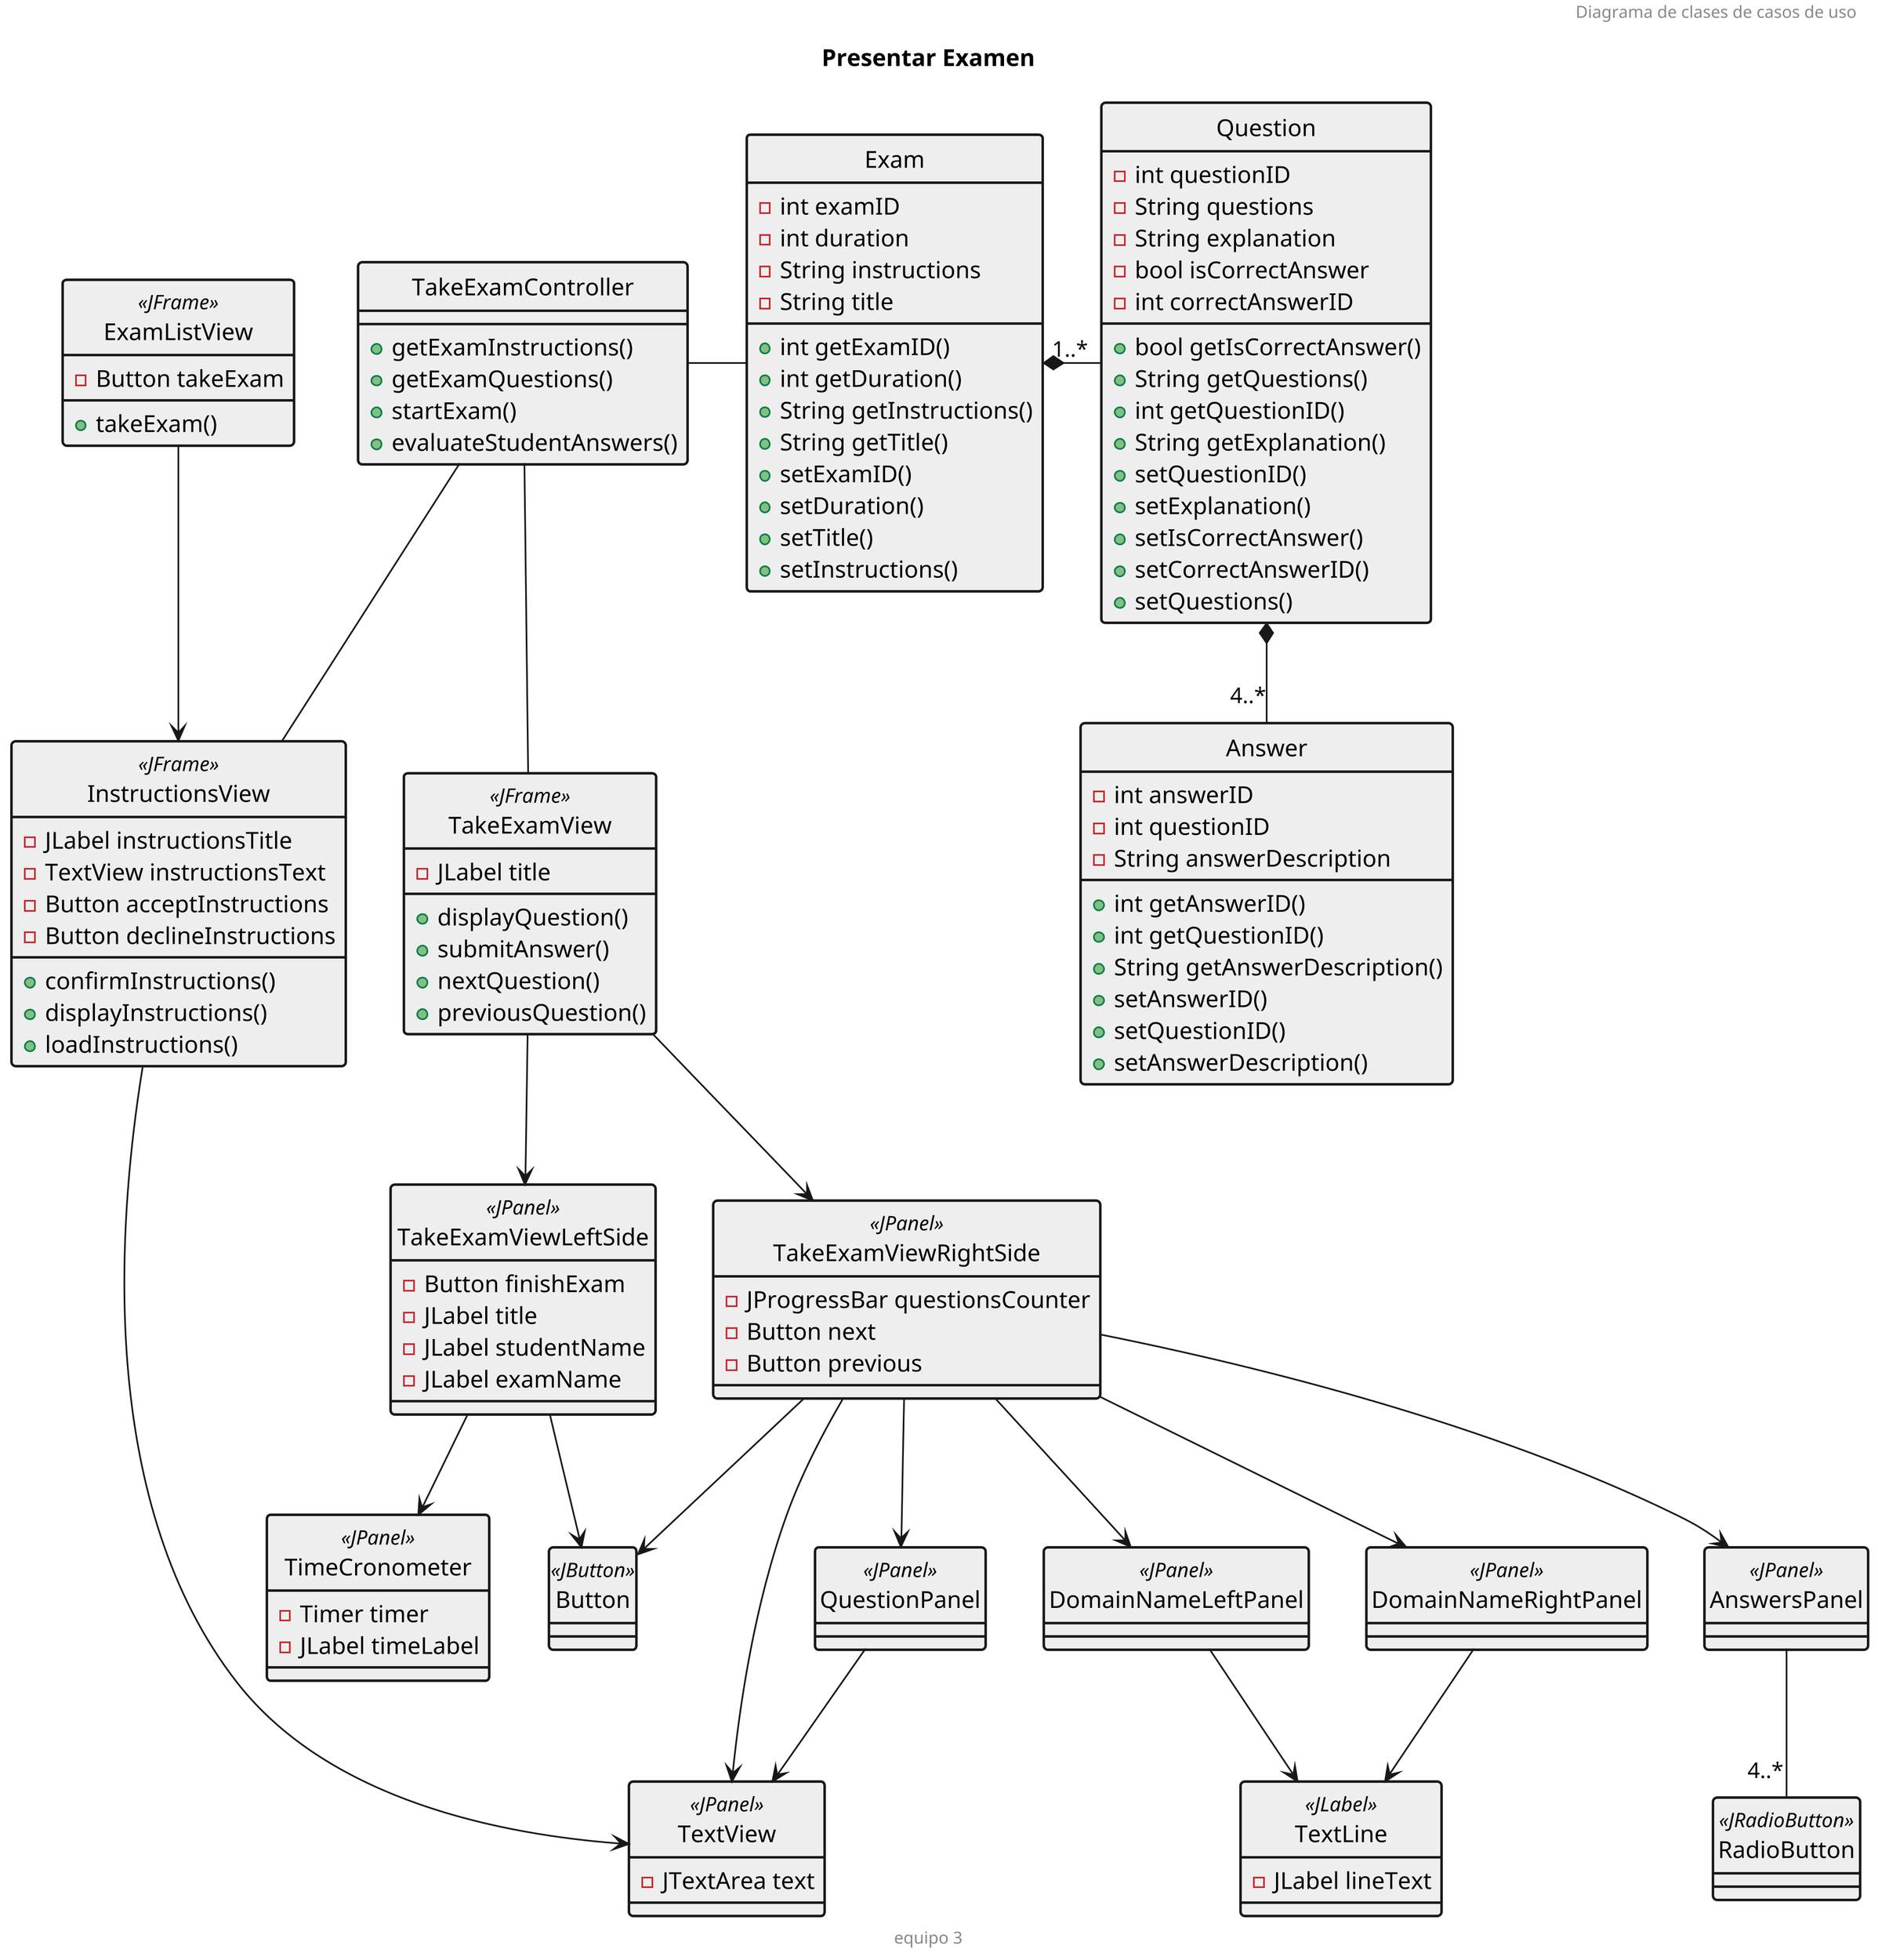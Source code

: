 @startuml "Diagrama de clases"
header Diagrama de clases de casos de uso
title  Presentar Examen 
footer equipo 3

skinparam style strictuml
skinparam ClassBackGroundColor EEEEEE
skinparam ClassBorderThickness 1.5
skinparam dpi 300

class ExamListView <<JFrame>>{
    -Button takeExam
    +takeExam()
}

class InstructionsView <<JFrame>>{
    -JLabel instructionsTitle
    -TextView instructionsText
    -Button acceptInstructions
    -Button declineInstructions
    +confirmInstructions()
    +displayInstructions()
    +loadInstructions()
}

class Button <<JButton>>{
}

class RadioButton <<JRadioButton>>{    
}

class TextView <<JPanel>>{
    -JTextArea text
}

class TextLine <<JLabel>>{
    -JLabel lineText
}

class TakeExamController{    
    +getExamInstructions()
    +getExamQuestions()
    +startExam()
    +evaluateStudentAnswers()
}

class TakeExamView <<JFrame>>{ 
    -JLabel title   
    +displayQuestion()
    +submitAnswer()
    +nextQuestion()
    +previousQuestion()
}

class TakeExamViewLeftSide <<JPanel>>{
    -Button finishExam
    -JLabel title
    -JLabel studentName
    -JLabel examName

}

class TimeCronometer <<JPanel>>{
    -Timer timer
    -JLabel timeLabel
}

class TakeExamViewRightSide <<JPanel>>{
    -JProgressBar questionsCounter
    -Button next
    -Button previous
}

class DomainNameLeftPanel<<JPanel>>{
}

class DomainNameRightPanel<<JPanel>>{
}

class QuestionPanel <<JPanel>>{
    
}

class AnswersPanel <<JPanel>>{

}

class Exam{
    -int examID
    -int duration
    -String instructions
    -String title
    +int getExamID()
    +int getDuration()
    +String getInstructions()
    +String getTitle()
    +setExamID()
    +setDuration()
    +setTitle()
    +setInstructions()
}

class Question{
    -int questionID
    -String questions
    -String explanation
    -bool isCorrectAnswer
    -int correctAnswerID
    +bool getIsCorrectAnswer()
    +String getQuestions()
    +int getQuestionID()
    +String getExplanation()
    +setQuestionID()
    +setExplanation()
    +setIsCorrectAnswer()
    +setCorrectAnswerID()
    +setQuestions()
}

class Answer{
    -int answerID
    -int questionID
    -String answerDescription
    +int getAnswerID()
    +int getQuestionID()
    +String getAnswerDescription()
    +setAnswerID()
    +setQuestionID()
    +setAnswerDescription() 
}

TakeExamController-Exam
TakeExamController--InstructionsView
ExamListView-down->InstructionsView
InstructionsView-->TextView
TakeExamController--TakeExamView
TakeExamView-->TakeExamViewLeftSide
TakeExamView-->TakeExamViewRightSide
TakeExamViewRightSide-->TextView
TakeExamViewRightSide-->QuestionPanel
TakeExamViewRightSide-->AnswersPanel
TakeExamViewRightSide-->DomainNameLeftPanel
TakeExamViewRightSide-->DomainNameRightPanel
TakeExamViewRightSide-->Button
TakeExamViewLeftSide-->Button
TakeExamViewLeftSide-->TimeCronometer
DomainNameLeftPanel-->TextLine
DomainNameRightPanel-->TextLine
QuestionPanel-->TextView
AnswersPanel--"4..*"RadioButton
Exam *- "1..*" Question
Question *-down- "4..*" Answer


@enduml